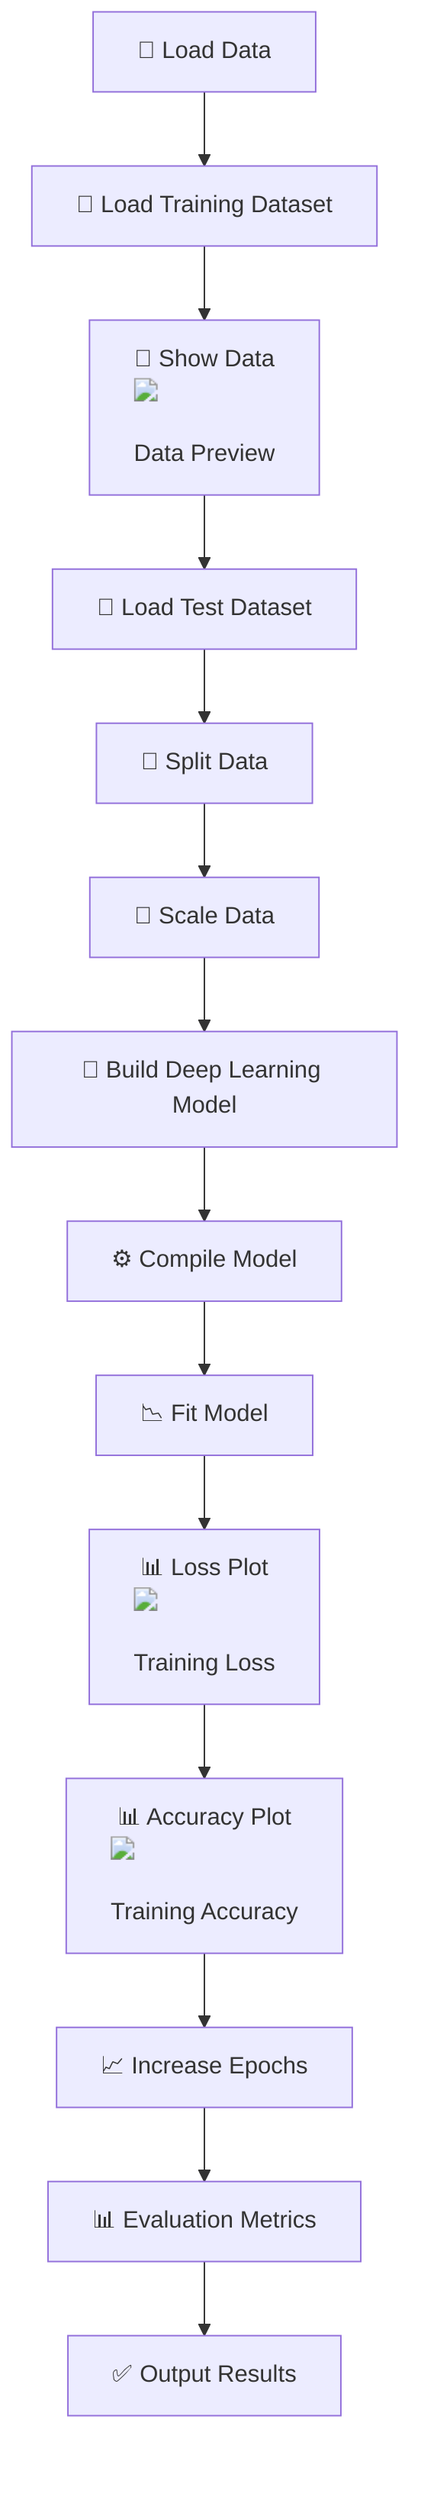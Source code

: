 graph TD;
    A["📁 Load Data"] --> B["🤖 Load Training Dataset"];
    B --> C["👀 Show Data <img src='dummy_plots/hist_template.svg' /> <br/> Data Preview"];
    C --> D["📁 Load Test Dataset"];
    D --> E["🔄 Split Data"];
    E --> F["🔄 Scale Data"];
    F --> G["🧠 Build Deep Learning Model"];
    G --> H["⚙️ Compile Model"];
    H --> I["📉 Fit Model"];
    I --> J["📊 Loss Plot <img src='dummy_plots/lineplot_template.svg' /> <br/> Training Loss"];
    J --> K["📊 Accuracy Plot <img src='dummy_plots/lineplot_template.svg' /> <br/> Training Accuracy"];
    K --> L["📈 Increase Epochs"];
    L --> M["📊 Evaluation Metrics"];
    M --> N["✅ Output Results"];